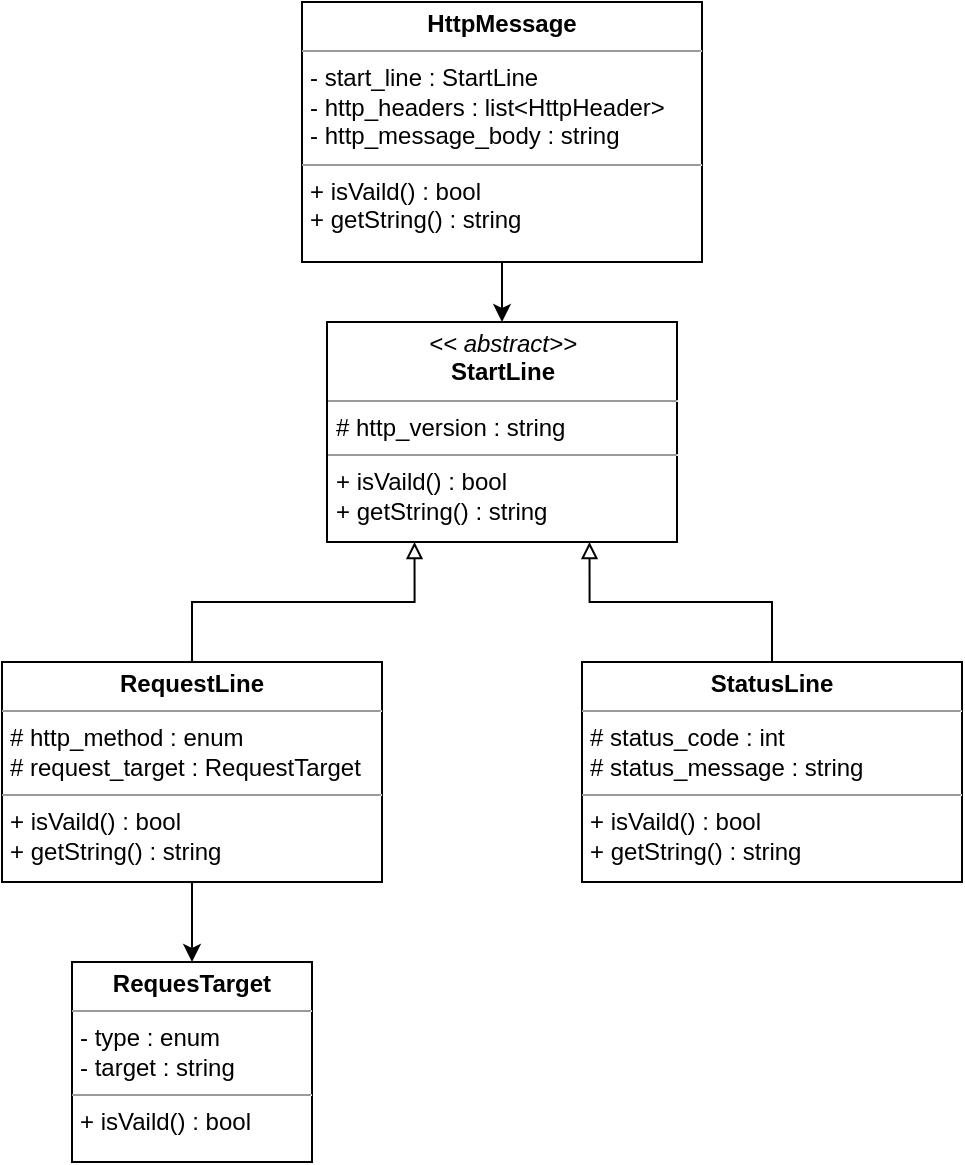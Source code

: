 <mxfile version="21.1.1" type="device" pages="3">
  <diagram name="HttpMessage" id="Tax9KPaGErUK4EStt1UW">
    <mxGraphModel dx="1221" dy="811" grid="1" gridSize="10" guides="1" tooltips="1" connect="1" arrows="1" fold="1" page="1" pageScale="1" pageWidth="850" pageHeight="1100" math="0" shadow="0">
      <root>
        <mxCell id="0" />
        <mxCell id="1" parent="0" />
        <mxCell id="2kFeyrfCuIeS575XIXGa-1" value="&lt;p style=&quot;margin:0px;margin-top:4px;text-align:center;&quot;&gt;&lt;i&gt;&amp;lt;&amp;lt; abstract&amp;gt;&amp;gt;&lt;/i&gt;&lt;br&gt;&lt;b&gt;StartLine&lt;/b&gt;&lt;/p&gt;&lt;hr size=&quot;1&quot;&gt;&lt;p style=&quot;margin:0px;margin-left:4px;&quot;&gt;# http_version : string&lt;br&gt;&lt;/p&gt;&lt;hr size=&quot;1&quot;&gt;&lt;p style=&quot;margin:0px;margin-left:4px;&quot;&gt;+ isVaild() : bool&lt;/p&gt;&lt;p style=&quot;margin:0px;margin-left:4px;&quot;&gt;+ getString() : string&lt;/p&gt;" style="verticalAlign=top;align=left;overflow=fill;fontSize=12;fontFamily=Helvetica;html=1;whiteSpace=wrap;" parent="1" vertex="1">
          <mxGeometry x="332.5" y="290" width="175" height="110" as="geometry" />
        </mxCell>
        <mxCell id="2kFeyrfCuIeS575XIXGa-6" style="edgeStyle=orthogonalEdgeStyle;rounded=0;orthogonalLoop=1;jettySize=auto;html=1;exitX=0.5;exitY=0;exitDx=0;exitDy=0;entryX=0.25;entryY=1;entryDx=0;entryDy=0;endArrow=block;endFill=0;" parent="1" source="2kFeyrfCuIeS575XIXGa-2" target="2kFeyrfCuIeS575XIXGa-1" edge="1">
          <mxGeometry relative="1" as="geometry" />
        </mxCell>
        <mxCell id="2kFeyrfCuIeS575XIXGa-12" style="edgeStyle=orthogonalEdgeStyle;rounded=0;orthogonalLoop=1;jettySize=auto;html=1;exitX=0.5;exitY=1;exitDx=0;exitDy=0;entryX=0.5;entryY=0;entryDx=0;entryDy=0;" parent="1" source="2kFeyrfCuIeS575XIXGa-2" target="2kFeyrfCuIeS575XIXGa-4" edge="1">
          <mxGeometry relative="1" as="geometry" />
        </mxCell>
        <mxCell id="2kFeyrfCuIeS575XIXGa-2" value="&lt;p style=&quot;margin:0px;margin-top:4px;text-align:center;&quot;&gt;&lt;b&gt;RequestLine&lt;/b&gt;&lt;/p&gt;&lt;hr size=&quot;1&quot;&gt;&lt;p style=&quot;margin:0px;margin-left:4px;&quot;&gt;# http_method : enum&lt;/p&gt;&lt;p style=&quot;margin:0px;margin-left:4px;&quot;&gt;# request_target : RequestTarget&lt;/p&gt;&lt;hr size=&quot;1&quot;&gt;&lt;p style=&quot;border-color: var(--border-color); margin: 0px 0px 0px 4px;&quot;&gt;+ isVaild() : bool&lt;/p&gt;&lt;p style=&quot;border-color: var(--border-color); margin: 0px 0px 0px 4px;&quot;&gt;+ getString() : string&lt;/p&gt;" style="verticalAlign=top;align=left;overflow=fill;fontSize=12;fontFamily=Helvetica;html=1;whiteSpace=wrap;" parent="1" vertex="1">
          <mxGeometry x="170" y="460" width="190" height="110" as="geometry" />
        </mxCell>
        <mxCell id="2kFeyrfCuIeS575XIXGa-7" style="edgeStyle=orthogonalEdgeStyle;rounded=0;orthogonalLoop=1;jettySize=auto;html=1;exitX=0.5;exitY=0;exitDx=0;exitDy=0;entryX=0.75;entryY=1;entryDx=0;entryDy=0;endArrow=block;endFill=0;" parent="1" source="2kFeyrfCuIeS575XIXGa-3" target="2kFeyrfCuIeS575XIXGa-1" edge="1">
          <mxGeometry relative="1" as="geometry" />
        </mxCell>
        <mxCell id="2kFeyrfCuIeS575XIXGa-3" value="&lt;p style=&quot;margin:0px;margin-top:4px;text-align:center;&quot;&gt;&lt;b&gt;StatusLine&lt;/b&gt;&lt;/p&gt;&lt;hr size=&quot;1&quot;&gt;&lt;p style=&quot;margin:0px;margin-left:4px;&quot;&gt;# status_code : int&lt;/p&gt;&lt;p style=&quot;margin:0px;margin-left:4px;&quot;&gt;# status_message : string&lt;/p&gt;&lt;hr size=&quot;1&quot;&gt;&lt;p style=&quot;border-color: var(--border-color); margin: 0px 0px 0px 4px;&quot;&gt;+ isVaild() : bool&lt;/p&gt;&lt;p style=&quot;border-color: var(--border-color); margin: 0px 0px 0px 4px;&quot;&gt;+ getString() : string&lt;/p&gt;" style="verticalAlign=top;align=left;overflow=fill;fontSize=12;fontFamily=Helvetica;html=1;whiteSpace=wrap;" parent="1" vertex="1">
          <mxGeometry x="460" y="460" width="190" height="110" as="geometry" />
        </mxCell>
        <mxCell id="2kFeyrfCuIeS575XIXGa-4" value="&lt;p style=&quot;margin:0px;margin-top:4px;text-align:center;&quot;&gt;&lt;b&gt;RequesTarget&lt;/b&gt;&lt;/p&gt;&lt;hr size=&quot;1&quot;&gt;&lt;p style=&quot;margin:0px;margin-left:4px;&quot;&gt;- type : enum&lt;/p&gt;&lt;p style=&quot;margin:0px;margin-left:4px;&quot;&gt;- target : string&lt;/p&gt;&lt;hr size=&quot;1&quot;&gt;&lt;p style=&quot;border-color: var(--border-color); margin: 0px 0px 0px 4px;&quot;&gt;+ isVaild() : bool&lt;br&gt;&lt;/p&gt;" style="verticalAlign=top;align=left;overflow=fill;fontSize=12;fontFamily=Helvetica;html=1;whiteSpace=wrap;" parent="1" vertex="1">
          <mxGeometry x="205" y="610" width="120" height="100" as="geometry" />
        </mxCell>
        <mxCell id="2kFeyrfCuIeS575XIXGa-13" style="edgeStyle=orthogonalEdgeStyle;rounded=0;orthogonalLoop=1;jettySize=auto;html=1;exitX=0.5;exitY=1;exitDx=0;exitDy=0;entryX=0.5;entryY=0;entryDx=0;entryDy=0;" parent="1" source="2kFeyrfCuIeS575XIXGa-9" target="2kFeyrfCuIeS575XIXGa-1" edge="1">
          <mxGeometry relative="1" as="geometry" />
        </mxCell>
        <mxCell id="2kFeyrfCuIeS575XIXGa-9" value="&lt;p style=&quot;margin:0px;margin-top:4px;text-align:center;&quot;&gt;&lt;b&gt;HttpMessage&lt;/b&gt;&lt;/p&gt;&lt;hr size=&quot;1&quot;&gt;&lt;p style=&quot;margin:0px;margin-left:4px;&quot;&gt;- start_line : StartLine&lt;/p&gt;&lt;p style=&quot;margin:0px;margin-left:4px;&quot;&gt;- http_headers : list&amp;lt;HttpHeader&amp;gt;&lt;br&gt;&lt;/p&gt;&lt;p style=&quot;margin:0px;margin-left:4px;&quot;&gt;- http_message_body : string&lt;/p&gt;&lt;hr size=&quot;1&quot;&gt;&lt;p style=&quot;margin:0px;margin-left:4px;&quot;&gt;+ isVaild() : bool&lt;/p&gt;&lt;p style=&quot;margin:0px;margin-left:4px;&quot;&gt;+ getString() : string&lt;/p&gt;" style="verticalAlign=top;align=left;overflow=fill;fontSize=12;fontFamily=Helvetica;html=1;whiteSpace=wrap;" parent="1" vertex="1">
          <mxGeometry x="320" y="130" width="200" height="130" as="geometry" />
        </mxCell>
      </root>
    </mxGraphModel>
  </diagram>
  <diagram id="2fOoDJhuOul0kUfmVqgV" name="FunctionAdaptor">
    <mxGraphModel dx="1221" dy="811" grid="1" gridSize="10" guides="1" tooltips="1" connect="1" arrows="1" fold="1" page="1" pageScale="1" pageWidth="850" pageHeight="1100" math="0" shadow="0">
      <root>
        <mxCell id="0" />
        <mxCell id="1" parent="0" />
        <mxCell id="b0UkzDWWDH4_9s7vBn7K-3" style="edgeStyle=orthogonalEdgeStyle;rounded=0;orthogonalLoop=1;jettySize=auto;html=1;exitX=0.5;exitY=1;exitDx=0;exitDy=0;entryX=0.25;entryY=0;entryDx=0;entryDy=0;dashed=1;endArrow=block;endFill=0;" edge="1" parent="1" source="b0UkzDWWDH4_9s7vBn7K-5" target="b0UkzDWWDH4_9s7vBn7K-6">
          <mxGeometry relative="1" as="geometry" />
        </mxCell>
        <mxCell id="b0UkzDWWDH4_9s7vBn7K-4" style="edgeStyle=orthogonalEdgeStyle;rounded=0;orthogonalLoop=1;jettySize=auto;html=1;exitX=0.5;exitY=0;exitDx=0;exitDy=0;entryX=0.5;entryY=1;entryDx=0;entryDy=0;" edge="1" parent="1" source="b0UkzDWWDH4_9s7vBn7K-5" target="b0UkzDWWDH4_9s7vBn7K-11">
          <mxGeometry relative="1" as="geometry" />
        </mxCell>
        <mxCell id="b0UkzDWWDH4_9s7vBn7K-5" value="&lt;p style=&quot;margin:0px;margin-top:4px;text-align:center;&quot;&gt;&lt;b&gt;KqueueCommand&lt;/b&gt;&lt;/p&gt;&lt;hr size=&quot;1&quot;&gt;&lt;p style=&quot;margin:0px;margin-left:4px;&quot;&gt;+ kqueue_function : KqueueFunction&lt;/p&gt;&lt;hr size=&quot;1&quot;&gt;&lt;p style=&quot;margin:0px;margin-left:4px;&quot;&gt;+ excute() : void&lt;/p&gt;" style="verticalAlign=top;align=left;overflow=fill;fontSize=12;fontFamily=Helvetica;html=1;whiteSpace=wrap;" vertex="1" parent="1">
          <mxGeometry x="170" y="270" width="210" height="90" as="geometry" />
        </mxCell>
        <mxCell id="b0UkzDWWDH4_9s7vBn7K-6" value="&lt;p style=&quot;margin:0px;margin-top:4px;text-align:center;&quot;&gt;&lt;i&gt;&amp;lt;&amp;lt;Interface&amp;gt;&amp;gt;&lt;/i&gt;&lt;br&gt;&lt;b&gt;Command&lt;/b&gt;&lt;/p&gt;&lt;hr size=&quot;1&quot;&gt;&lt;p style=&quot;margin:0px;margin-left:4px;&quot;&gt;&lt;br&gt;&lt;/p&gt;&lt;hr size=&quot;1&quot;&gt;&lt;p style=&quot;margin:0px;margin-left:4px;&quot;&gt;+ excute() : void&lt;/p&gt;" style="verticalAlign=top;align=left;overflow=fill;fontSize=12;fontFamily=Helvetica;html=1;whiteSpace=wrap;" vertex="1" parent="1">
          <mxGeometry x="330" y="440" width="190" height="100" as="geometry" />
        </mxCell>
        <mxCell id="b0UkzDWWDH4_9s7vBn7K-7" style="edgeStyle=orthogonalEdgeStyle;rounded=0;orthogonalLoop=1;jettySize=auto;html=1;exitX=0.5;exitY=1;exitDx=0;exitDy=0;entryX=0.75;entryY=0;entryDx=0;entryDy=0;dashed=1;endArrow=block;endFill=0;" edge="1" parent="1" source="b0UkzDWWDH4_9s7vBn7K-9" target="b0UkzDWWDH4_9s7vBn7K-6">
          <mxGeometry relative="1" as="geometry" />
        </mxCell>
        <mxCell id="b0UkzDWWDH4_9s7vBn7K-8" style="edgeStyle=orthogonalEdgeStyle;rounded=0;orthogonalLoop=1;jettySize=auto;html=1;exitX=0.5;exitY=0;exitDx=0;exitDy=0;entryX=0.5;entryY=1;entryDx=0;entryDy=0;" edge="1" parent="1" source="b0UkzDWWDH4_9s7vBn7K-9" target="b0UkzDWWDH4_9s7vBn7K-10">
          <mxGeometry relative="1" as="geometry" />
        </mxCell>
        <mxCell id="b0UkzDWWDH4_9s7vBn7K-9" value="&lt;p style=&quot;margin:0px;margin-top:4px;text-align:center;&quot;&gt;&lt;b&gt;SocketCommand&lt;/b&gt;&lt;/p&gt;&lt;hr size=&quot;1&quot;&gt;&lt;p style=&quot;margin:0px;margin-left:4px;&quot;&gt;- socket_function : SocketFunction&lt;/p&gt;&lt;hr size=&quot;1&quot;&gt;&lt;p style=&quot;margin:0px;margin-left:4px;&quot;&gt;+ excute() : void&lt;/p&gt;" style="verticalAlign=top;align=left;overflow=fill;fontSize=12;fontFamily=Helvetica;html=1;whiteSpace=wrap;" vertex="1" parent="1">
          <mxGeometry x="470" y="270" width="210" height="90" as="geometry" />
        </mxCell>
        <mxCell id="b0UkzDWWDH4_9s7vBn7K-10" value="&lt;p style=&quot;margin:0px;margin-top:4px;text-align:center;&quot;&gt;&lt;b&gt;SocketFunction&lt;/b&gt;&lt;/p&gt;&lt;hr size=&quot;1&quot;&gt;&lt;p style=&quot;margin:0px;margin-left:4px;&quot;&gt;+ field: Type&lt;/p&gt;&lt;hr size=&quot;1&quot;&gt;&lt;p style=&quot;margin:0px;margin-left:4px;&quot;&gt;+ method(): Type&lt;/p&gt;" style="verticalAlign=top;align=left;overflow=fill;fontSize=12;fontFamily=Helvetica;html=1;whiteSpace=wrap;" vertex="1" parent="1">
          <mxGeometry x="495" y="120" width="160" height="90" as="geometry" />
        </mxCell>
        <mxCell id="b0UkzDWWDH4_9s7vBn7K-11" value="&lt;p style=&quot;margin:0px;margin-top:4px;text-align:center;&quot;&gt;&lt;/p&gt;&lt;b style=&quot;border-color: var(--border-color);&quot;&gt;&lt;div style=&quot;text-align: center;&quot;&gt;&lt;b style=&quot;background-color: initial; border-color: var(--border-color);&quot;&gt;KqueueFunction&lt;/b&gt;&lt;/div&gt;&lt;/b&gt;&lt;hr size=&quot;1&quot;&gt;&lt;p style=&quot;margin:0px;margin-left:4px;&quot;&gt;+ field: Type&lt;/p&gt;&lt;hr size=&quot;1&quot;&gt;&lt;p style=&quot;margin:0px;margin-left:4px;&quot;&gt;+ method(): Type&lt;/p&gt;" style="verticalAlign=top;align=left;overflow=fill;fontSize=12;fontFamily=Helvetica;html=1;whiteSpace=wrap;" vertex="1" parent="1">
          <mxGeometry x="195" y="120" width="160" height="90" as="geometry" />
        </mxCell>
        <mxCell id="b0UkzDWWDH4_9s7vBn7K-12" style="edgeStyle=orthogonalEdgeStyle;rounded=0;orthogonalLoop=1;jettySize=auto;html=1;exitX=0.5;exitY=0;exitDx=0;exitDy=0;entryX=0.5;entryY=1;entryDx=0;entryDy=0;" edge="1" parent="1" source="b0UkzDWWDH4_9s7vBn7K-13" target="b0UkzDWWDH4_9s7vBn7K-6">
          <mxGeometry relative="1" as="geometry" />
        </mxCell>
        <mxCell id="b0UkzDWWDH4_9s7vBn7K-13" value="&lt;p style=&quot;margin:0px;margin-top:4px;text-align:center;&quot;&gt;&lt;b&gt;FunctionAdaptor&lt;/b&gt;&lt;/p&gt;&lt;hr size=&quot;1&quot;&gt;&lt;p style=&quot;margin:0px;margin-left:4px;&quot;&gt;+ command : Command&lt;/p&gt;&lt;hr size=&quot;1&quot;&gt;&lt;p style=&quot;margin:0px;margin-left:4px;&quot;&gt;+ excute() : void&lt;/p&gt;" style="verticalAlign=top;align=left;overflow=fill;fontSize=12;fontFamily=Helvetica;html=1;whiteSpace=wrap;" vertex="1" parent="1">
          <mxGeometry x="345" y="580" width="160" height="90" as="geometry" />
        </mxCell>
      </root>
    </mxGraphModel>
  </diagram>
  <diagram id="rmO74rcc8KQU3Wx4HDR9" name="LogFormat">
    <mxGraphModel dx="1221" dy="811" grid="1" gridSize="10" guides="1" tooltips="1" connect="1" arrows="1" fold="1" page="1" pageScale="1" pageWidth="850" pageHeight="1100" math="0" shadow="0">
      <root>
        <mxCell id="0" />
        <mxCell id="1" parent="0" />
        <mxCell id="Iv0-20zU4SqJNv7hYvmy-1" style="edgeStyle=orthogonalEdgeStyle;rounded=0;orthogonalLoop=1;jettySize=auto;html=1;exitX=0.5;exitY=1;exitDx=0;exitDy=0;entryX=0.25;entryY=0;entryDx=0;entryDy=0;dashed=1;endArrow=block;endFill=0;" edge="1" parent="1" source="Iv0-20zU4SqJNv7hYvmy-3" target="Iv0-20zU4SqJNv7hYvmy-4">
          <mxGeometry relative="1" as="geometry" />
        </mxCell>
        <mxCell id="Iv0-20zU4SqJNv7hYvmy-3" value="&lt;p style=&quot;margin:0px;margin-top:4px;text-align:center;&quot;&gt;&lt;b&gt;CommonLogFormat&lt;/b&gt;&lt;/p&gt;&lt;hr size=&quot;1&quot;&gt;&lt;p style=&quot;margin:0px;margin-left:4px;&quot;&gt;- remote_host : string&lt;/p&gt;&lt;p style=&quot;margin:0px;margin-left:4px;&quot;&gt;- user_name : string&lt;/p&gt;&lt;p style=&quot;margin:0px;margin-left:4px;&quot;&gt;- auth_user_name : string&lt;/p&gt;&lt;p style=&quot;margin:0px;margin-left:4px;&quot;&gt;- time_stamp : TimeStamp&lt;/p&gt;&lt;p style=&quot;margin:0px;margin-left:4px;&quot;&gt;- request_line : StartLine&lt;/p&gt;&lt;p style=&quot;margin:0px;margin-left:4px;&quot;&gt;- status_code : int&lt;/p&gt;&lt;p style=&quot;margin:0px;margin-left:4px;&quot;&gt;- response_size : string&lt;/p&gt;&lt;hr size=&quot;1&quot;&gt;&lt;p style=&quot;margin:0px;margin-left:4px;&quot;&gt;+ getString() : string&lt;/p&gt;&lt;p style=&quot;margin:0px;margin-left:4px;&quot;&gt;+ printLog() : void&lt;/p&gt;" style="verticalAlign=top;align=left;overflow=fill;fontSize=12;fontFamily=Helvetica;html=1;whiteSpace=wrap;" vertex="1" parent="1">
          <mxGeometry x="170" y="170" width="210" height="190" as="geometry" />
        </mxCell>
        <mxCell id="Iv0-20zU4SqJNv7hYvmy-4" value="&lt;p style=&quot;margin:0px;margin-top:4px;text-align:center;&quot;&gt;&lt;i&gt;&amp;lt;&amp;lt;Interface&amp;gt;&amp;gt;&lt;/i&gt;&lt;br&gt;&lt;b&gt;LogFormat&lt;/b&gt;&lt;/p&gt;&lt;hr size=&quot;1&quot;&gt;&lt;p style=&quot;margin:0px;margin-left:4px;&quot;&gt;&lt;br&gt;&lt;/p&gt;&lt;hr size=&quot;1&quot;&gt;&lt;p style=&quot;margin:0px;margin-left:4px;&quot;&gt;+ getString() : string&lt;/p&gt;&lt;p style=&quot;margin:0px;margin-left:4px;&quot;&gt;+ printLog() : void&lt;/p&gt;" style="verticalAlign=top;align=left;overflow=fill;fontSize=12;fontFamily=Helvetica;html=1;whiteSpace=wrap;" vertex="1" parent="1">
          <mxGeometry x="330" y="440" width="190" height="110" as="geometry" />
        </mxCell>
        <mxCell id="Iv0-20zU4SqJNv7hYvmy-5" style="edgeStyle=orthogonalEdgeStyle;rounded=0;orthogonalLoop=1;jettySize=auto;html=1;exitX=0.5;exitY=1;exitDx=0;exitDy=0;entryX=0.75;entryY=0;entryDx=0;entryDy=0;dashed=1;endArrow=block;endFill=0;" edge="1" parent="1" source="Iv0-20zU4SqJNv7hYvmy-7" target="Iv0-20zU4SqJNv7hYvmy-4">
          <mxGeometry relative="1" as="geometry" />
        </mxCell>
        <mxCell id="oKVTQd8L1b9CFnEYLk0M-2" style="edgeStyle=orthogonalEdgeStyle;rounded=0;orthogonalLoop=1;jettySize=auto;html=1;exitX=0.5;exitY=0;exitDx=0;exitDy=0;entryX=1;entryY=0.25;entryDx=0;entryDy=0;" edge="1" parent="1" source="Iv0-20zU4SqJNv7hYvmy-7" target="Iv0-20zU4SqJNv7hYvmy-3">
          <mxGeometry relative="1" as="geometry" />
        </mxCell>
        <mxCell id="Iv0-20zU4SqJNv7hYvmy-7" value="&lt;p style=&quot;margin:0px;margin-top:4px;text-align:center;&quot;&gt;&lt;b&gt;ConbinedLogFormat&lt;/b&gt;&lt;/p&gt;&lt;hr size=&quot;1&quot;&gt;&lt;p style=&quot;margin:0px;margin-left:4px;&quot;&gt;- common_log_format : CommonLogFormat&lt;/p&gt;&lt;hr size=&quot;1&quot;&gt;&lt;p style=&quot;border-color: var(--border-color); margin: 0px 0px 0px 4px;&quot;&gt;+ getString() : string&lt;/p&gt;&lt;p style=&quot;border-color: var(--border-color); margin: 0px 0px 0px 4px;&quot;&gt;+ printLog() : void&lt;/p&gt;" style="verticalAlign=top;align=left;overflow=fill;fontSize=12;fontFamily=Helvetica;html=1;whiteSpace=wrap;" vertex="1" parent="1">
          <mxGeometry x="470" y="260" width="270" height="100" as="geometry" />
        </mxCell>
      </root>
    </mxGraphModel>
  </diagram>
</mxfile>
